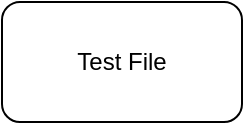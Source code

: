 <mxfile version="21.2.9" type="device"><diagram name="Test Workflow" id="test-workflow"><mxGraphModel><root><mxCell id="0"/><mxCell id="1" parent="0"/><mxCell id="2" value="Test File" style="rounded=1;whiteSpace=wrap;html=1;" vertex="1" parent="1"><mxGeometry x="350" y="230" width="120" height="60" as="geometry"/></mxCell></root></mxGraphModel></diagram></mxfile>
